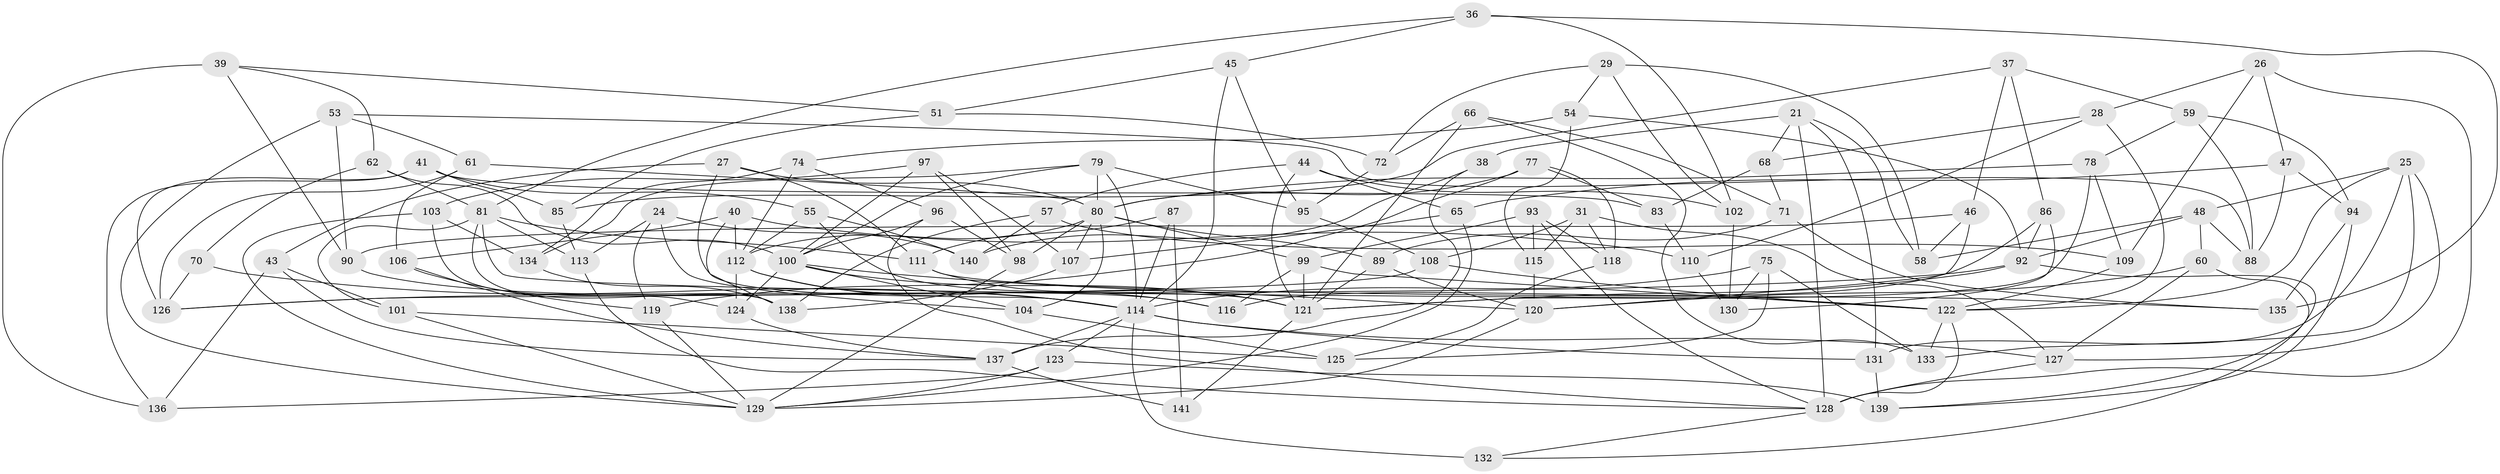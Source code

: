 // original degree distribution, {4: 1.0}
// Generated by graph-tools (version 1.1) at 2025/02/03/04/25 22:02:46]
// undirected, 98 vertices, 223 edges
graph export_dot {
graph [start="1"]
  node [color=gray90,style=filled];
  21 [super="+15"];
  24;
  25 [super="+22"];
  26;
  27;
  28;
  29;
  31;
  36;
  37;
  38;
  39;
  40;
  41 [super="+19"];
  43;
  44;
  45;
  46;
  47;
  48 [super="+12"];
  51;
  53;
  54;
  55;
  57;
  58;
  59;
  60;
  61;
  62;
  65;
  66;
  68;
  70;
  71;
  72;
  74;
  75;
  77;
  78;
  79 [super="+69"];
  80 [super="+64+17+34"];
  81 [super="+14+35"];
  83;
  85;
  86;
  87;
  88;
  89;
  90;
  92 [super="+18+76"];
  93;
  94;
  95;
  96;
  97;
  98;
  99 [super="+42"];
  100 [super="+8+63"];
  101;
  102;
  103;
  104;
  106;
  107;
  108;
  109;
  110;
  111 [super="+52"];
  112 [super="+4+32"];
  113;
  114 [super="+5+10+56"];
  115;
  116 [super="+105"];
  118;
  119;
  120 [super="+20"];
  121 [super="+16+11+91"];
  122 [super="+7+82"];
  123;
  124 [super="+73"];
  125;
  126 [super="+30"];
  127 [super="+67"];
  128 [super="+50"];
  129 [super="+33"];
  130;
  131;
  132;
  133;
  134;
  135;
  136;
  137 [super="+49+117"];
  138 [super="+84"];
  139;
  140;
  141;
  21 -- 38 [weight=2];
  21 -- 131;
  21 -- 68;
  21 -- 128;
  21 -- 58;
  24 -- 119;
  24 -- 140;
  24 -- 104;
  24 -- 113;
  25 -- 48;
  25 -- 122;
  25 -- 131;
  25 -- 133;
  25 -- 127 [weight=2];
  26 -- 109;
  26 -- 28;
  26 -- 47;
  26 -- 128;
  27 -- 80;
  27 -- 43;
  27 -- 111;
  27 -- 114;
  28 -- 68;
  28 -- 110;
  28 -- 122;
  29 -- 54;
  29 -- 58;
  29 -- 72;
  29 -- 102;
  31 -- 118;
  31 -- 115;
  31 -- 108;
  31 -- 127;
  36 -- 45;
  36 -- 135;
  36 -- 102;
  36 -- 81;
  37 -- 59;
  37 -- 46;
  37 -- 86;
  37 -- 85;
  38 -- 137;
  38 -- 140;
  39 -- 51;
  39 -- 90;
  39 -- 136;
  39 -- 62;
  40 -- 110;
  40 -- 106;
  40 -- 138;
  40 -- 112;
  41 -- 126 [weight=2];
  41 -- 136;
  41 -- 83;
  41 -- 85;
  41 -- 55;
  43 -- 136;
  43 -- 101;
  43 -- 137;
  44 -- 57;
  44 -- 65;
  44 -- 102;
  44 -- 121;
  45 -- 95;
  45 -- 51;
  45 -- 114;
  46 -- 90;
  46 -- 58;
  46 -- 120;
  47 -- 94;
  47 -- 65;
  47 -- 88;
  48 -- 88;
  48 -- 58;
  48 -- 60;
  48 -- 92 [weight=2];
  51 -- 72;
  51 -- 85;
  53 -- 61;
  53 -- 88;
  53 -- 90;
  53 -- 129;
  54 -- 115;
  54 -- 74;
  54 -- 92;
  55 -- 121;
  55 -- 140;
  55 -- 112;
  57 -- 140;
  57 -- 109;
  57 -- 138;
  59 -- 78;
  59 -- 88;
  59 -- 94;
  60 -- 139;
  60 -- 127;
  60 -- 120;
  61 -- 106;
  61 -- 80;
  61 -- 126;
  62 -- 81;
  62 -- 70;
  62 -- 100;
  65 -- 129;
  65 -- 107;
  66 -- 133;
  66 -- 72;
  66 -- 71;
  66 -- 121;
  68 -- 71;
  68 -- 83;
  70 -- 126;
  70 -- 114 [weight=2];
  71 -- 89;
  71 -- 135;
  72 -- 95;
  74 -- 134;
  74 -- 96;
  74 -- 112;
  75 -- 133;
  75 -- 130;
  75 -- 125;
  75 -- 114;
  77 -- 119;
  77 -- 83;
  77 -- 118;
  77 -- 80;
  78 -- 109;
  78 -- 121;
  78 -- 80;
  79 -- 100;
  79 -- 114;
  79 -- 80 [weight=2];
  79 -- 95;
  79 -- 134;
  80 -- 104;
  80 -- 99;
  80 -- 89;
  80 -- 112;
  80 -- 98;
  80 -- 107;
  81 -- 122;
  81 -- 101;
  81 -- 113;
  81 -- 138 [weight=2];
  81 -- 111;
  83 -- 110;
  85 -- 113;
  86 -- 130;
  86 -- 116;
  86 -- 92;
  87 -- 111 [weight=2];
  87 -- 141;
  87 -- 114;
  89 -- 121;
  89 -- 120;
  90 -- 116;
  92 -- 132;
  92 -- 121 [weight=2];
  92 -- 126;
  93 -- 118;
  93 -- 115;
  93 -- 128;
  93 -- 99;
  94 -- 135;
  94 -- 139;
  95 -- 108;
  96 -- 128;
  96 -- 98;
  96 -- 100;
  97 -- 98;
  97 -- 107;
  97 -- 103;
  97 -- 100;
  98 -- 129;
  99 -- 122;
  99 -- 121 [weight=2];
  99 -- 116;
  100 -- 104;
  100 -- 124;
  100 -- 121;
  100 -- 120;
  101 -- 129;
  101 -- 125;
  102 -- 130;
  103 -- 129;
  103 -- 134;
  103 -- 124;
  104 -- 125;
  106 -- 119;
  106 -- 137;
  107 -- 138;
  108 -- 126;
  108 -- 122;
  109 -- 122;
  110 -- 130;
  111 -- 135;
  111 -- 121;
  112 -- 116 [weight=3];
  112 -- 124 [weight=2];
  112 -- 114;
  113 -- 128;
  114 -- 123;
  114 -- 132 [weight=2];
  114 -- 137;
  114 -- 131;
  114 -- 127;
  115 -- 120;
  118 -- 125;
  119 -- 129;
  120 -- 129;
  121 -- 141;
  122 -- 128;
  122 -- 133;
  123 -- 136;
  123 -- 139;
  123 -- 129;
  124 -- 137 [weight=2];
  127 -- 128;
  128 -- 132;
  131 -- 139;
  134 -- 138;
  137 -- 141 [weight=2];
}
